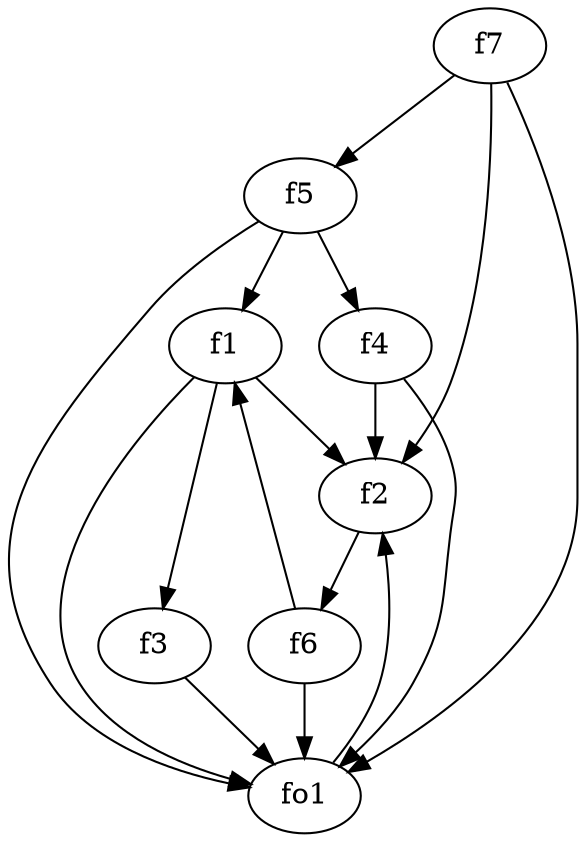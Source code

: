 strict digraph  {
f1;
f2;
f3;
f4;
f5;
f6;
f7;
fo1;
f1 -> fo1  [weight=2];
f1 -> f2  [weight=2];
f1 -> f3  [weight=2];
f2 -> f6  [weight=2];
f3 -> fo1  [weight=2];
f4 -> f2  [weight=2];
f4 -> fo1  [weight=2];
f5 -> fo1  [weight=2];
f5 -> f4  [weight=2];
f5 -> f1  [weight=2];
f6 -> fo1  [weight=2];
f6 -> f1  [weight=2];
f7 -> fo1  [weight=2];
f7 -> f2  [weight=2];
f7 -> f5  [weight=2];
fo1 -> f2  [weight=2];
}

